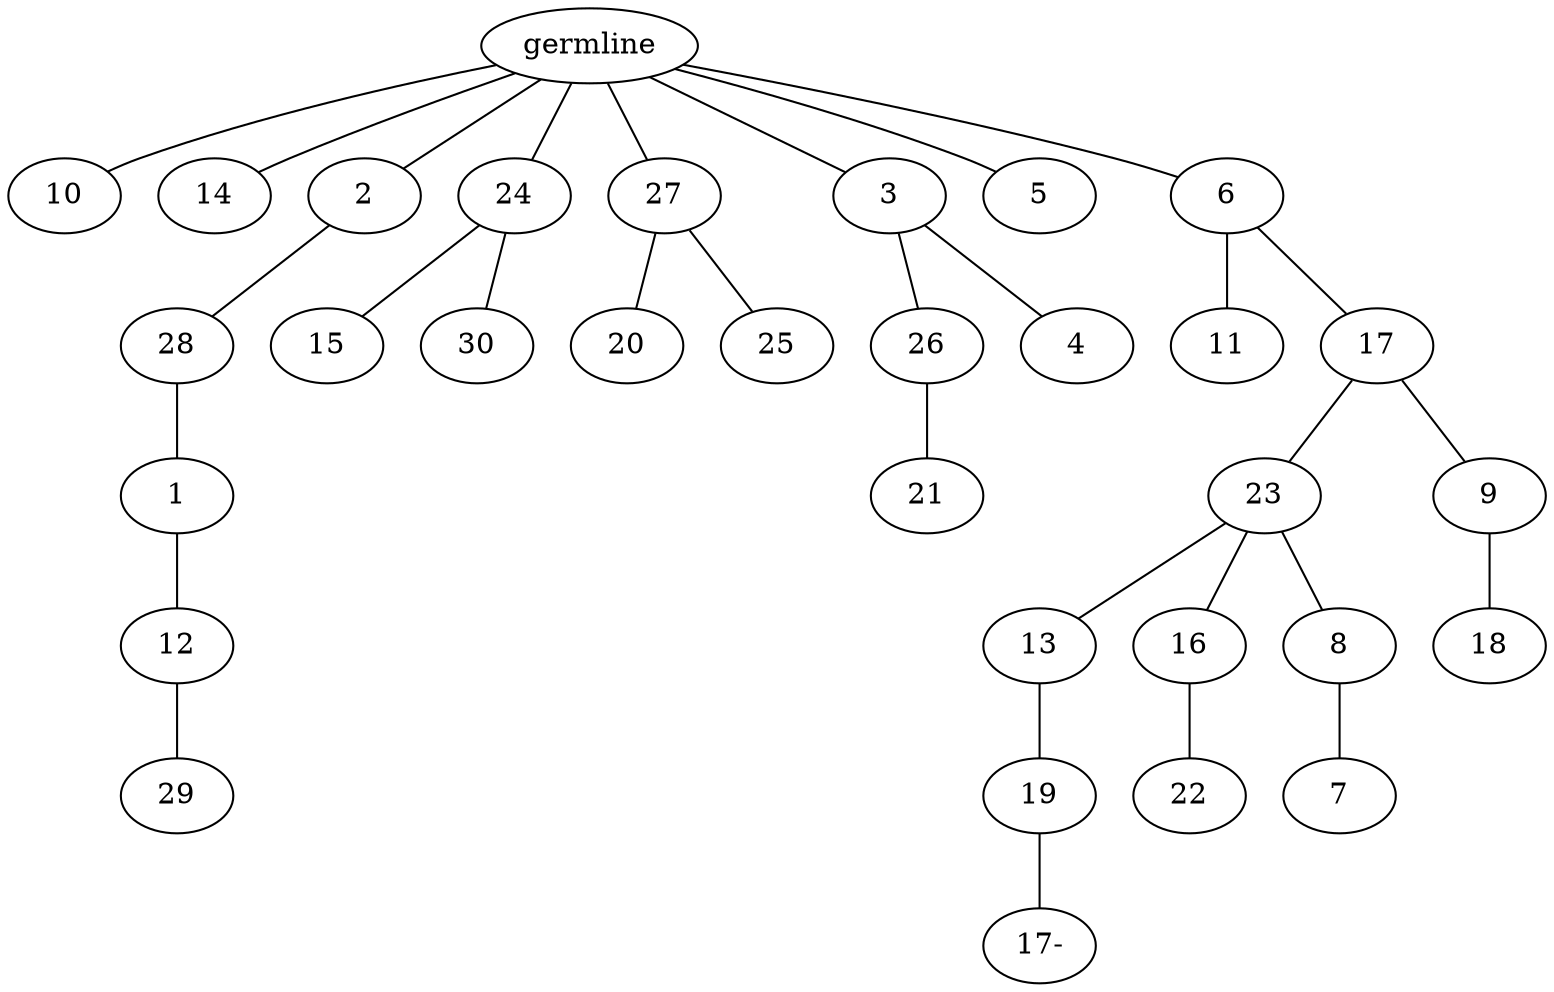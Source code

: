 graph tree {
    "140148180495424" [label="germline"];
    "140148180266432" [label="10"];
    "140148180264368" [label="14"];
    "140148180440112" [label="2"];
    "140148180442464" [label="28"];
    "140148180443040" [label="1"];
    "140148180442128" [label="12"];
    "140148180440544" [label="29"];
    "140148180440928" [label="24"];
    "140148180439296" [label="15"];
    "140148180440880" [label="30"];
    "140148180439344" [label="27"];
    "140148180441120" [label="20"];
    "140148180440448" [label="25"];
    "140148180439632" [label="3"];
    "140148180440160" [label="26"];
    "140148180441696" [label="21"];
    "140148180442320" [label="4"];
    "140148180440976" [label="5"];
    "140148180442848" [label="6"];
    "140148180441216" [label="11"];
    "140148180439968" [label="17"];
    "140148180439824" [label="23"];
    "140148180442368" [label="13"];
    "140148180442944" [label="19"];
    "140148180518704" [label="17-"];
    "140148180440208" [label="16"];
    "140148180442176" [label="22"];
    "140148180442272" [label="8"];
    "140148180170592" [label="7"];
    "140148180439440" [label="9"];
    "140148180439200" [label="18"];
    "140148180495424" -- "140148180266432";
    "140148180495424" -- "140148180264368";
    "140148180495424" -- "140148180440112";
    "140148180495424" -- "140148180440928";
    "140148180495424" -- "140148180439344";
    "140148180495424" -- "140148180439632";
    "140148180495424" -- "140148180440976";
    "140148180495424" -- "140148180442848";
    "140148180440112" -- "140148180442464";
    "140148180442464" -- "140148180443040";
    "140148180443040" -- "140148180442128";
    "140148180442128" -- "140148180440544";
    "140148180440928" -- "140148180439296";
    "140148180440928" -- "140148180440880";
    "140148180439344" -- "140148180441120";
    "140148180439344" -- "140148180440448";
    "140148180439632" -- "140148180440160";
    "140148180439632" -- "140148180442320";
    "140148180440160" -- "140148180441696";
    "140148180442848" -- "140148180441216";
    "140148180442848" -- "140148180439968";
    "140148180439968" -- "140148180439824";
    "140148180439968" -- "140148180439440";
    "140148180439824" -- "140148180442368";
    "140148180439824" -- "140148180440208";
    "140148180439824" -- "140148180442272";
    "140148180442368" -- "140148180442944";
    "140148180442944" -- "140148180518704";
    "140148180440208" -- "140148180442176";
    "140148180442272" -- "140148180170592";
    "140148180439440" -- "140148180439200";
}
